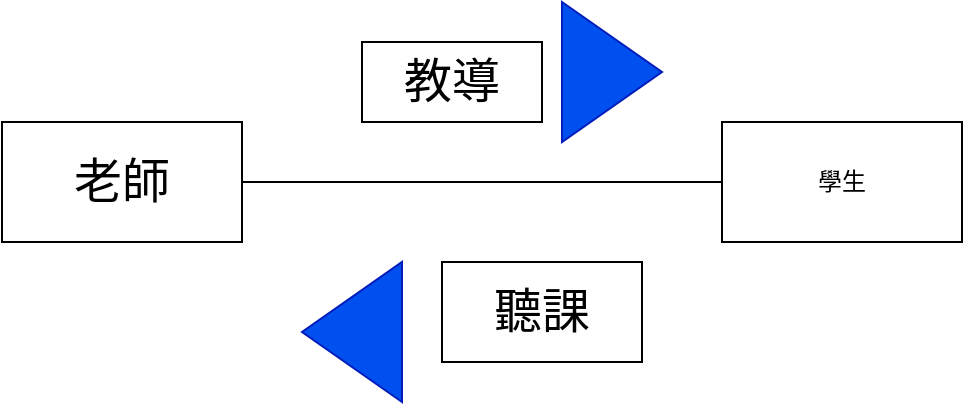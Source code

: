 <mxfile>
    <diagram id="P7l93013d0uxieKQBmJV" name="第1頁">
        <mxGraphModel dx="1130" dy="676" grid="1" gridSize="10" guides="1" tooltips="1" connect="1" arrows="1" fold="1" page="1" pageScale="1" pageWidth="827" pageHeight="1169" math="0" shadow="0">
            <root>
                <mxCell id="0"/>
                <mxCell id="1" parent="0"/>
                <mxCell id="2" value="&lt;font style=&quot;font-size: 24px;&quot;&gt;老師&lt;/font&gt;" style="rounded=0;whiteSpace=wrap;html=1;" vertex="1" parent="1">
                    <mxGeometry x="120" y="290" width="120" height="60" as="geometry"/>
                </mxCell>
                <mxCell id="3" value="學生" style="rounded=0;whiteSpace=wrap;html=1;" vertex="1" parent="1">
                    <mxGeometry x="480" y="290" width="120" height="60" as="geometry"/>
                </mxCell>
                <mxCell id="4" value="" style="endArrow=none;html=1;fontSize=24;exitX=1;exitY=0.5;exitDx=0;exitDy=0;" edge="1" parent="1" source="2" target="3">
                    <mxGeometry width="50" height="50" relative="1" as="geometry">
                        <mxPoint x="390" y="370" as="sourcePoint"/>
                        <mxPoint x="440" y="320" as="targetPoint"/>
                    </mxGeometry>
                </mxCell>
                <mxCell id="6" value="教導" style="rounded=0;whiteSpace=wrap;html=1;fontSize=24;" vertex="1" parent="1">
                    <mxGeometry x="300" y="250" width="90" height="40" as="geometry"/>
                </mxCell>
                <mxCell id="7" value="" style="triangle;whiteSpace=wrap;html=1;fontSize=24;fillColor=#0050ef;fontColor=#ffffff;strokeColor=#001DBC;" vertex="1" parent="1">
                    <mxGeometry x="400" y="230" width="50" height="70" as="geometry"/>
                </mxCell>
                <mxCell id="9" value="聽課" style="rounded=0;whiteSpace=wrap;html=1;fontSize=24;" vertex="1" parent="1">
                    <mxGeometry x="340" y="360" width="100" height="50" as="geometry"/>
                </mxCell>
                <mxCell id="10" value="" style="triangle;whiteSpace=wrap;html=1;fontSize=24;fillColor=#0050ef;fontColor=#ffffff;strokeColor=#001DBC;rotation=-180;" vertex="1" parent="1">
                    <mxGeometry x="270" y="360" width="50" height="70" as="geometry"/>
                </mxCell>
            </root>
        </mxGraphModel>
    </diagram>
</mxfile>